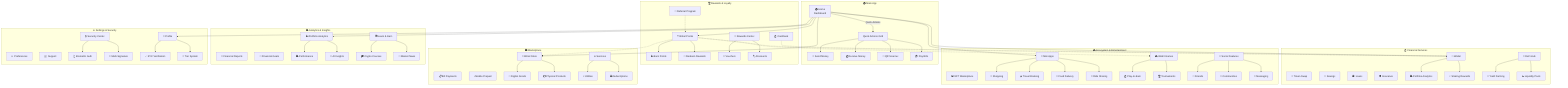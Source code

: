 graph TB
    subgraph "🏠 Main App"
        Home["🏠 Home<br/>Dashboard"]
        Home --> |Quick Actions| QA[Quick Actions Grid]
        QA --> Send[💸 Send Money]
        QA --> Receive[💰 Receive Money] 
        QA --> Scan[📱 QR Scanner]
        QA --> Pay[💳 Pay Bills]
    end

    subgraph "💰 Financial Services"
        Wallet[👛 Wallet]
        Swap[🔄 Token Swap]
        DeFi[🏦 DeFi Hub]
        Savings[💎 Savings]
        Loans[🏛️ Loans]
        Insurance[🛡️ Insurance]
        
        Wallet --> Portfolio[📊 Portfolio Analytics]
        Wallet --> Staking[⚡ Staking Rewards]
        DeFi --> Farming[🌾 Yield Farming]
        DeFi --> Pools[🏊 Liquidity Pools]
    end

    subgraph "🎮 Ecosystem & Entertainment"
        MiniApps[📱 Mini Apps]
        Games[🎮 Web3 Games]
        NFT[🖼️ NFT Marketplace]
        Social[👥 Social Features]
        
        MiniApps --> Shopping[🛒 Shopping]
        MiniApps --> Travel[✈️ Travel Booking]
        MiniApps --> Food[🍕 Food Delivery]
        MiniApps --> Ride[🚗 Ride Sharing]
        
        Games --> P2E[💰 Play-to-Earn]
        Games --> Tournaments[🏆 Tournaments]
        
        Social --> Friends[👫 Friends]
        Social --> Groups[👥 Communities]
        Social --> Chat[💬 Messaging]
    end

    subgraph "🏆 Rewards & Loyalty"
        Points[⭐ Bitriel Points]
        Rewards[🎁 Rewards Center]
        Cashback[💰 Cashback]
        Referral[📢 Referral Program]
        
        Points --> Earn[📈 Earn Points]
        Points --> Redeem[🎯 Redeem Rewards]
        Rewards --> Vouchers[🎫 Vouchers]
        Rewards --> Discounts[🏷️ Discounts]
    end

    subgraph "🛍️ Marketplace"
        Store[🏪 Bitriel Store]
        Services[⚙️ Services]
        Bills[📋 Bill Payments]
        Prepaid[📞 Mobile Prepaid]
        
        Store --> Digital[💾 Digital Goods]
        Store --> Physical[📦 Physical Products]
        Services --> Utilities[⚡ Utilities]
        Services --> Subscriptions[📺 Subscriptions]
    end

    subgraph "📊 Analytics & Insights"
        Analytics[📈 Portfolio Analytics]
        Reports[📑 Financial Reports]
        Goals[🎯 Financial Goals]
        Education[📚 Learn & Earn]
        
        Analytics --> Performance[📊 Performance]
        Analytics --> Predictions[🔮 AI Insights]
        Education --> Courses[🎓 Crypto Courses]
        Education --> News[📰 Market News]
    end

    subgraph "⚙️ Settings & Security"
        Profile[👤 Profile]
        Security[🔒 Security Center]
        Preferences[⚙️ Preferences]
        Support[🆘 Support]
        
        Security --> Biometric[👆 Biometric Auth]
        Security --> MultiSig[🔐 Multi-Signature]
        Profile --> KYC[✅ KYC Verification]
        Profile --> Tiers[🏅 Tier System]
    end

    %% Main Navigation Flow
    Home --> Wallet
    Home --> MiniApps
    Home --> Points
    Home --> Store
    Home --> Analytics
    Home --> Profile

    %% Cross-feature Integration
    Points -.-> Wallet
    Points -.-> Store
    Points -.-> Games
    Cashback -.-> Wallet
    Referral -.-> Points